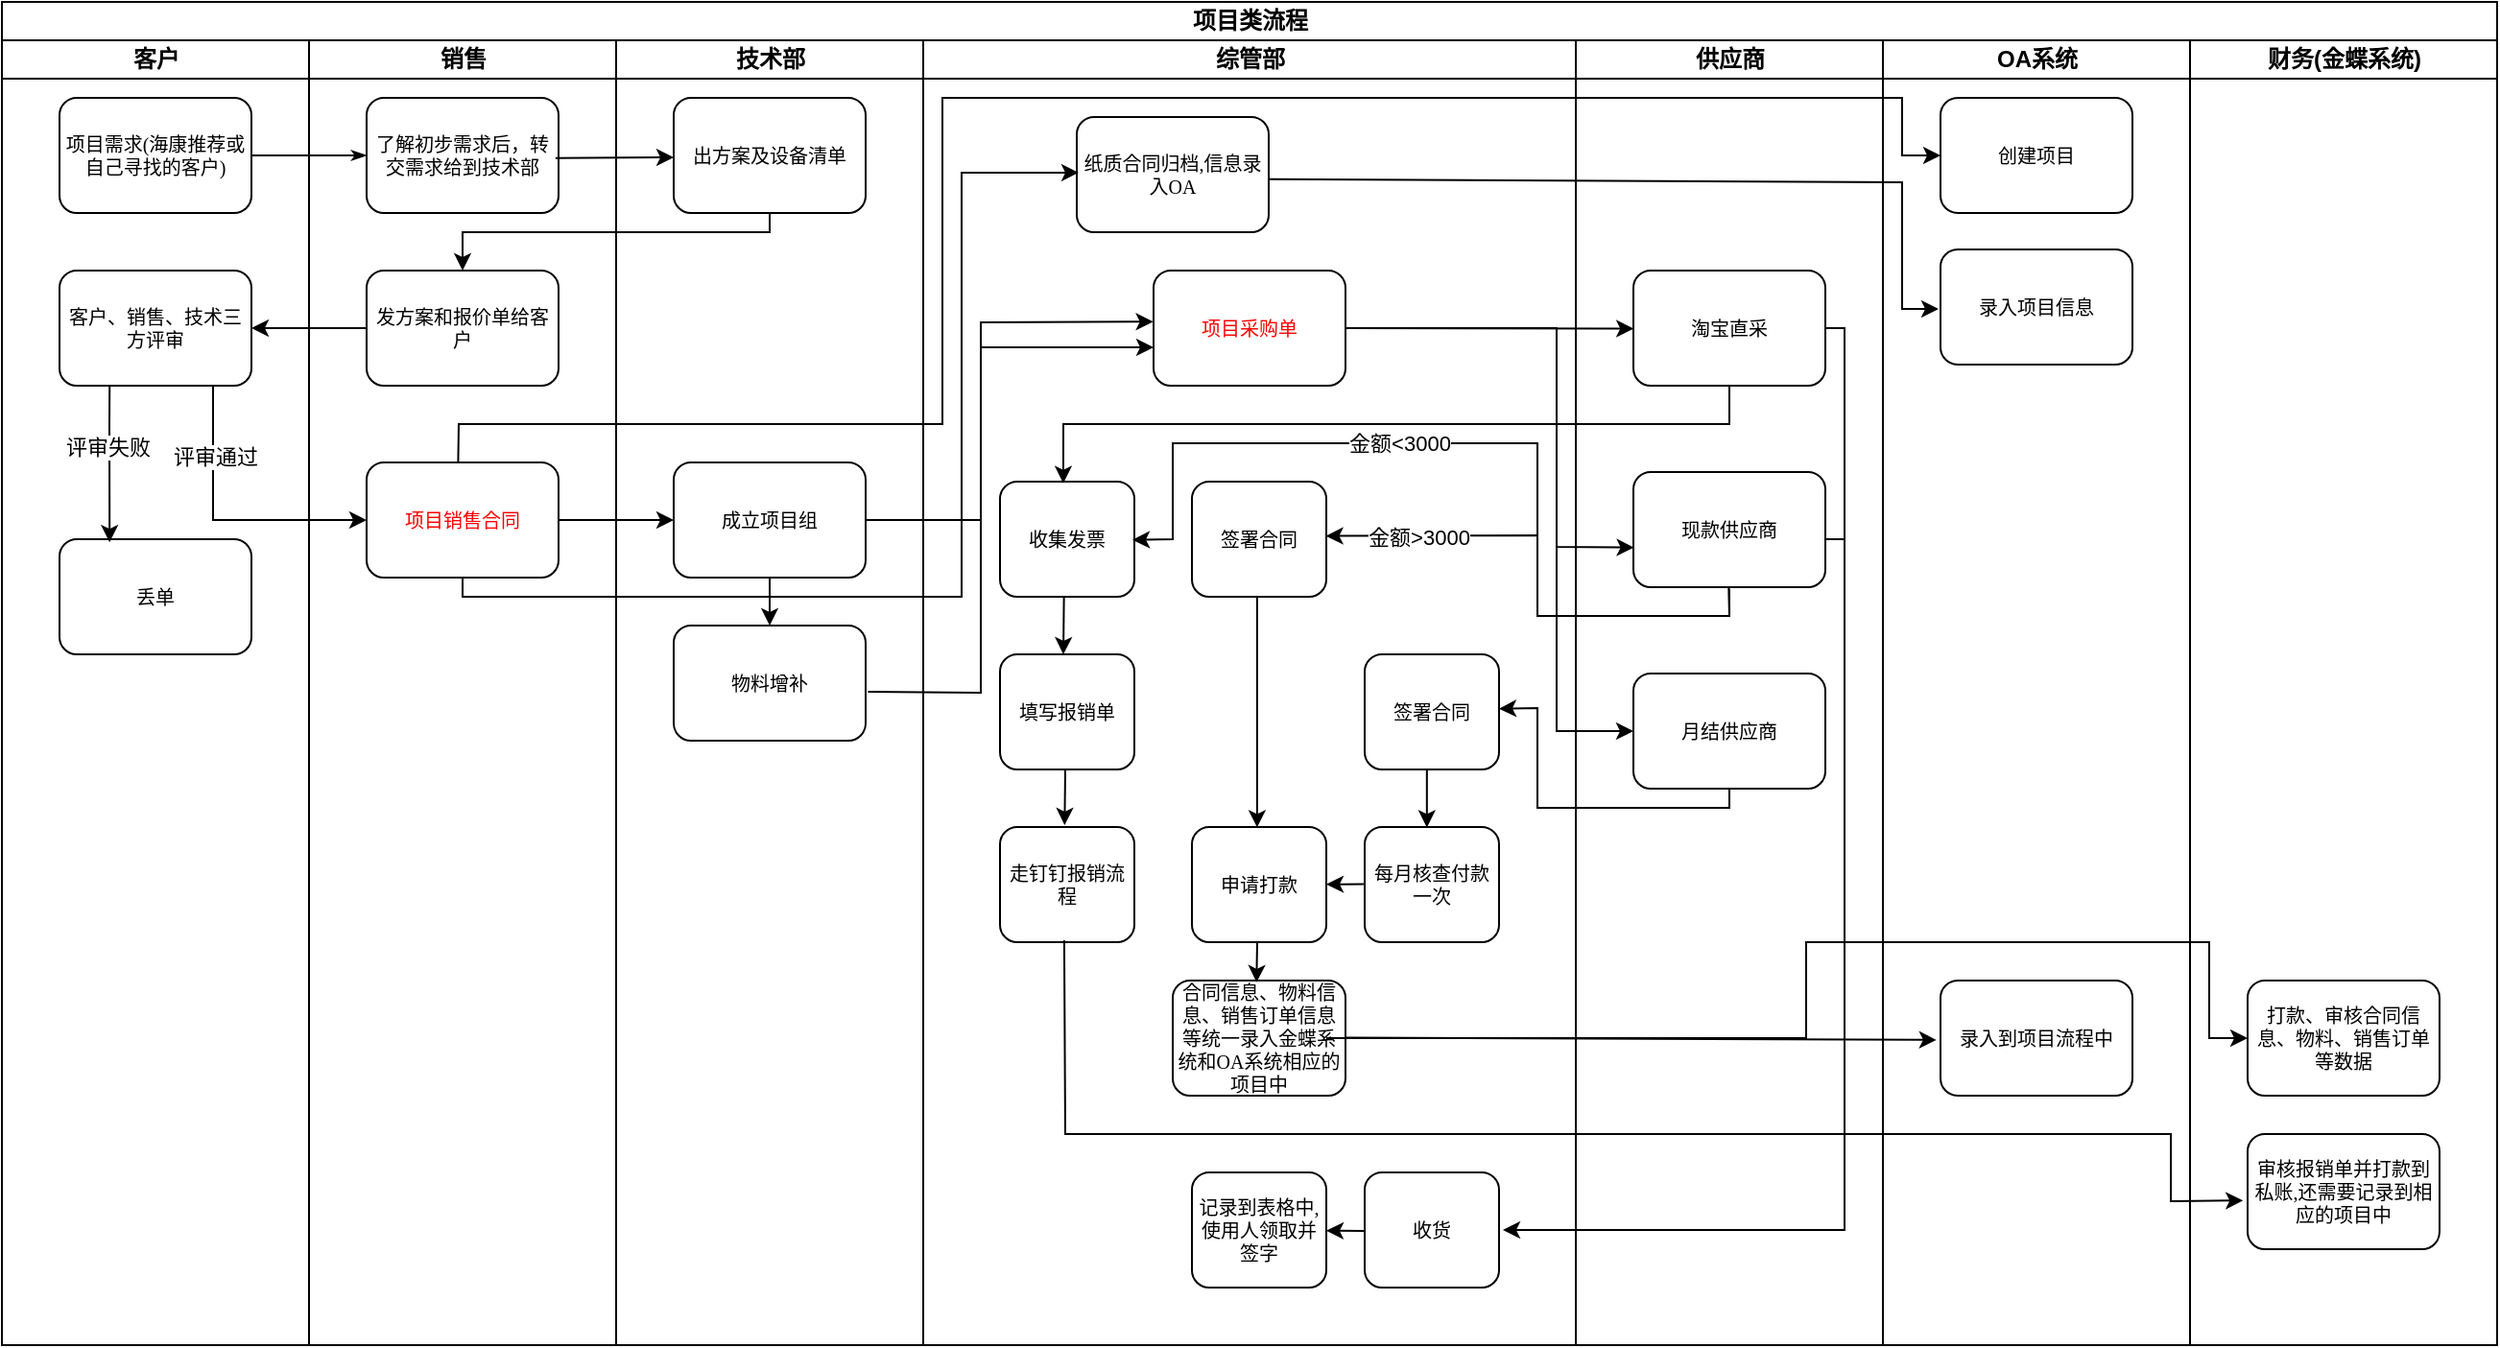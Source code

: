 <mxfile version="24.4.15" type="github">
  <diagram name="第 1 页" id="4Y8WC2sQ6RazD_0krHGV">
    <mxGraphModel dx="-1431" dy="541" grid="1" gridSize="10" guides="1" tooltips="1" connect="1" arrows="1" fold="1" page="1" pageScale="1" pageWidth="827" pageHeight="1169" math="0" shadow="0">
      <root>
        <mxCell id="0" />
        <mxCell id="1" parent="0" />
        <mxCell id="kQYI67vCcpKh5l2N6lij-1" value="&lt;font style=&quot;font-size: 12px;&quot;&gt;项目类流程&lt;/font&gt;" style="swimlane;html=1;childLayout=stackLayout;startSize=20;rounded=0;shadow=0;labelBackgroundColor=none;strokeWidth=1;fontFamily=Verdana;fontSize=8;align=center;" vertex="1" parent="1">
          <mxGeometry x="2720" y="40" width="1300" height="700" as="geometry" />
        </mxCell>
        <mxCell id="kQYI67vCcpKh5l2N6lij-2" value="客户" style="swimlane;html=1;startSize=20;" vertex="1" parent="kQYI67vCcpKh5l2N6lij-1">
          <mxGeometry y="20" width="160" height="680" as="geometry" />
        </mxCell>
        <mxCell id="kQYI67vCcpKh5l2N6lij-3" value="&lt;font style=&quot;font-size: 10px;&quot;&gt;项目需求(海康推荐或自己寻找的客户)&lt;/font&gt;" style="rounded=1;whiteSpace=wrap;html=1;shadow=0;labelBackgroundColor=none;strokeWidth=1;fontFamily=Verdana;fontSize=8;align=center;" vertex="1" parent="kQYI67vCcpKh5l2N6lij-2">
          <mxGeometry x="30" y="30" width="100" height="60" as="geometry" />
        </mxCell>
        <mxCell id="kQYI67vCcpKh5l2N6lij-4" value="&lt;font style=&quot;font-size: 10px;&quot;&gt;客户、销售、技术三方评审&lt;/font&gt;" style="rounded=1;whiteSpace=wrap;html=1;shadow=0;labelBackgroundColor=none;strokeWidth=1;fontFamily=Verdana;fontSize=8;align=center;" vertex="1" parent="kQYI67vCcpKh5l2N6lij-2">
          <mxGeometry x="30" y="120" width="100" height="60" as="geometry" />
        </mxCell>
        <mxCell id="kQYI67vCcpKh5l2N6lij-5" value="&lt;span style=&quot;font-size: 10px;&quot;&gt;丢单&lt;/span&gt;" style="rounded=1;whiteSpace=wrap;html=1;shadow=0;labelBackgroundColor=none;strokeWidth=1;fontFamily=Verdana;fontSize=8;align=center;" vertex="1" parent="kQYI67vCcpKh5l2N6lij-2">
          <mxGeometry x="30" y="260" width="100" height="60" as="geometry" />
        </mxCell>
        <mxCell id="kQYI67vCcpKh5l2N6lij-6" value="" style="endArrow=classic;html=1;rounded=0;exitX=0.261;exitY=1.009;exitDx=0;exitDy=0;exitPerimeter=0;entryX=0.261;entryY=0.027;entryDx=0;entryDy=0;entryPerimeter=0;" edge="1" parent="kQYI67vCcpKh5l2N6lij-2" source="kQYI67vCcpKh5l2N6lij-4" target="kQYI67vCcpKh5l2N6lij-5">
          <mxGeometry width="50" height="50" relative="1" as="geometry">
            <mxPoint x="-40" y="230" as="sourcePoint" />
            <mxPoint x="10" y="180" as="targetPoint" />
            <Array as="points">
              <mxPoint x="56" y="200" />
            </Array>
          </mxGeometry>
        </mxCell>
        <mxCell id="kQYI67vCcpKh5l2N6lij-7" value="评审失败" style="edgeLabel;html=1;align=center;verticalAlign=middle;resizable=0;points=[];" vertex="1" connectable="0" parent="kQYI67vCcpKh5l2N6lij-6">
          <mxGeometry x="-0.238" y="-1" relative="1" as="geometry">
            <mxPoint as="offset" />
          </mxGeometry>
        </mxCell>
        <mxCell id="kQYI67vCcpKh5l2N6lij-8" style="edgeStyle=orthogonalEdgeStyle;rounded=1;html=1;labelBackgroundColor=none;startArrow=none;startFill=0;startSize=5;endArrow=classicThin;endFill=1;endSize=5;jettySize=auto;orthogonalLoop=1;strokeWidth=1;fontFamily=Verdana;fontSize=8" edge="1" parent="kQYI67vCcpKh5l2N6lij-1" source="kQYI67vCcpKh5l2N6lij-3" target="kQYI67vCcpKh5l2N6lij-19">
          <mxGeometry relative="1" as="geometry" />
        </mxCell>
        <mxCell id="kQYI67vCcpKh5l2N6lij-9" style="edgeStyle=orthogonalEdgeStyle;rounded=1;html=1;labelBackgroundColor=none;startArrow=none;startFill=0;startSize=5;endArrow=classicThin;endFill=1;endSize=5;jettySize=auto;orthogonalLoop=1;strokeWidth=1;fontFamily=Verdana;fontSize=8" edge="1" parent="kQYI67vCcpKh5l2N6lij-1">
          <mxGeometry relative="1" as="geometry">
            <mxPoint x="510" y="290" as="targetPoint" />
          </mxGeometry>
        </mxCell>
        <mxCell id="kQYI67vCcpKh5l2N6lij-10" style="edgeStyle=orthogonalEdgeStyle;rounded=1;html=1;labelBackgroundColor=none;startArrow=none;startFill=0;startSize=5;endArrow=classicThin;endFill=1;endSize=5;jettySize=auto;orthogonalLoop=1;strokeWidth=1;fontFamily=Verdana;fontSize=8" edge="1" parent="kQYI67vCcpKh5l2N6lij-1">
          <mxGeometry relative="1" as="geometry">
            <mxPoint x="600" y="690" as="sourcePoint" />
          </mxGeometry>
        </mxCell>
        <mxCell id="kQYI67vCcpKh5l2N6lij-11" style="edgeStyle=orthogonalEdgeStyle;rounded=1;html=1;labelBackgroundColor=none;startArrow=none;startFill=0;startSize=5;endArrow=classicThin;endFill=1;endSize=5;jettySize=auto;orthogonalLoop=1;strokeWidth=1;fontFamily=Verdana;fontSize=8" edge="1" parent="kQYI67vCcpKh5l2N6lij-1">
          <mxGeometry relative="1" as="geometry">
            <mxPoint x="770" y="690" as="sourcePoint" />
          </mxGeometry>
        </mxCell>
        <mxCell id="kQYI67vCcpKh5l2N6lij-12" style="edgeStyle=orthogonalEdgeStyle;rounded=1;html=1;labelBackgroundColor=none;startArrow=none;startFill=0;startSize=5;endArrow=classicThin;endFill=1;endSize=5;jettySize=auto;orthogonalLoop=1;strokeWidth=1;fontFamily=Verdana;fontSize=8" edge="1" parent="kQYI67vCcpKh5l2N6lij-1">
          <mxGeometry relative="1" as="geometry">
            <mxPoint x="610" y="450.0" as="sourcePoint" />
          </mxGeometry>
        </mxCell>
        <mxCell id="kQYI67vCcpKh5l2N6lij-13" style="edgeStyle=orthogonalEdgeStyle;rounded=1;html=1;labelBackgroundColor=none;startArrow=none;startFill=0;startSize=5;endArrow=classicThin;endFill=1;endSize=5;jettySize=auto;orthogonalLoop=1;strokeWidth=1;fontFamily=Verdana;fontSize=8" edge="1" parent="kQYI67vCcpKh5l2N6lij-1">
          <mxGeometry relative="1" as="geometry">
            <Array as="points">
              <mxPoint x="660" y="610" />
              <mxPoint x="660" y="550" />
              <mxPoint x="400" y="550" />
            </Array>
            <mxPoint x="670" y="610" as="sourcePoint" />
          </mxGeometry>
        </mxCell>
        <mxCell id="kQYI67vCcpKh5l2N6lij-14" style="edgeStyle=orthogonalEdgeStyle;rounded=1;html=1;labelBackgroundColor=none;startArrow=none;startFill=0;startSize=5;endArrow=classicThin;endFill=1;endSize=5;jettySize=auto;orthogonalLoop=1;strokeColor=#000000;strokeWidth=1;fontFamily=Verdana;fontSize=8;fontColor=#000000;" edge="1" parent="kQYI67vCcpKh5l2N6lij-1">
          <mxGeometry relative="1" as="geometry">
            <mxPoint x="670" y="610" as="sourcePoint" />
          </mxGeometry>
        </mxCell>
        <mxCell id="kQYI67vCcpKh5l2N6lij-15" style="edgeStyle=orthogonalEdgeStyle;rounded=1;html=1;labelBackgroundColor=none;startArrow=none;startFill=0;startSize=5;endArrow=classicThin;endFill=1;endSize=5;jettySize=auto;orthogonalLoop=1;strokeWidth=1;fontFamily=Verdana;fontSize=8" edge="1" parent="kQYI67vCcpKh5l2N6lij-1">
          <mxGeometry relative="1" as="geometry">
            <Array as="points">
              <mxPoint x="660" y="610" />
              <mxPoint x="660" y="550" />
              <mxPoint x="80" y="550" />
            </Array>
            <mxPoint x="670" y="610" as="sourcePoint" />
          </mxGeometry>
        </mxCell>
        <mxCell id="kQYI67vCcpKh5l2N6lij-16" style="edgeStyle=orthogonalEdgeStyle;rounded=1;html=1;labelBackgroundColor=none;startArrow=none;startFill=0;startSize=5;endArrow=classicThin;endFill=1;endSize=5;jettySize=auto;orthogonalLoop=1;strokeWidth=1;fontFamily=Verdana;fontSize=8" edge="1" parent="kQYI67vCcpKh5l2N6lij-1">
          <mxGeometry relative="1" as="geometry">
            <Array as="points">
              <mxPoint x="80" y="650" />
              <mxPoint x="490" y="650" />
              <mxPoint x="490" y="610" />
            </Array>
            <mxPoint x="510" y="610" as="targetPoint" />
          </mxGeometry>
        </mxCell>
        <mxCell id="kQYI67vCcpKh5l2N6lij-17" style="edgeStyle=orthogonalEdgeStyle;rounded=1;html=1;labelBackgroundColor=none;startArrow=none;startFill=0;startSize=5;endArrow=classicThin;endFill=1;endSize=5;jettySize=auto;orthogonalLoop=1;strokeWidth=1;fontFamily=Verdana;fontSize=8" edge="1" parent="kQYI67vCcpKh5l2N6lij-1">
          <mxGeometry relative="1" as="geometry">
            <mxPoint x="510" y="610" as="targetPoint" />
          </mxGeometry>
        </mxCell>
        <mxCell id="kQYI67vCcpKh5l2N6lij-18" value="销售" style="swimlane;html=1;startSize=20;" vertex="1" parent="kQYI67vCcpKh5l2N6lij-1">
          <mxGeometry x="160" y="20" width="160" height="680" as="geometry" />
        </mxCell>
        <mxCell id="kQYI67vCcpKh5l2N6lij-19" value="&lt;font style=&quot;font-size: 10px;&quot;&gt;了解初步需求后，转交需求给到技术部&lt;/font&gt;" style="rounded=1;whiteSpace=wrap;html=1;shadow=0;labelBackgroundColor=none;strokeWidth=1;fontFamily=Verdana;fontSize=8;align=center;" vertex="1" parent="kQYI67vCcpKh5l2N6lij-18">
          <mxGeometry x="30" y="30" width="100" height="60" as="geometry" />
        </mxCell>
        <mxCell id="kQYI67vCcpKh5l2N6lij-20" value="&lt;font style=&quot;font-size: 10px;&quot;&gt;发方案和报价单给客户&lt;/font&gt;" style="rounded=1;whiteSpace=wrap;html=1;shadow=0;labelBackgroundColor=none;strokeWidth=1;fontFamily=Verdana;fontSize=8;align=center;" vertex="1" parent="kQYI67vCcpKh5l2N6lij-18">
          <mxGeometry x="30" y="120" width="100" height="60" as="geometry" />
        </mxCell>
        <mxCell id="kQYI67vCcpKh5l2N6lij-21" value="&lt;span style=&quot;font-size: 10px;&quot;&gt;&lt;font color=&quot;#ff0000&quot;&gt;项目销售合同&lt;/font&gt;&lt;/span&gt;" style="rounded=1;whiteSpace=wrap;html=1;shadow=0;labelBackgroundColor=none;strokeWidth=1;fontFamily=Verdana;fontSize=8;align=center;" vertex="1" parent="kQYI67vCcpKh5l2N6lij-18">
          <mxGeometry x="30" y="220" width="100" height="60" as="geometry" />
        </mxCell>
        <mxCell id="kQYI67vCcpKh5l2N6lij-22" value="技术部" style="swimlane;html=1;startSize=20;" vertex="1" parent="kQYI67vCcpKh5l2N6lij-1">
          <mxGeometry x="320" y="20" width="160" height="680" as="geometry" />
        </mxCell>
        <mxCell id="kQYI67vCcpKh5l2N6lij-23" style="edgeStyle=orthogonalEdgeStyle;rounded=1;html=1;labelBackgroundColor=none;startArrow=none;startFill=0;startSize=5;endArrow=classicThin;endFill=1;endSize=5;jettySize=auto;orthogonalLoop=1;strokeWidth=1;fontFamily=Verdana;fontSize=8" edge="1" parent="kQYI67vCcpKh5l2N6lij-22">
          <mxGeometry relative="1" as="geometry">
            <mxPoint x="80" y="400.0" as="targetPoint" />
          </mxGeometry>
        </mxCell>
        <mxCell id="kQYI67vCcpKh5l2N6lij-24" value="&lt;font style=&quot;font-size: 10px;&quot;&gt;出方案及设备清单&lt;/font&gt;" style="rounded=1;whiteSpace=wrap;html=1;shadow=0;labelBackgroundColor=none;strokeWidth=1;fontFamily=Verdana;fontSize=8;align=center;" vertex="1" parent="kQYI67vCcpKh5l2N6lij-22">
          <mxGeometry x="30" y="30" width="100" height="60" as="geometry" />
        </mxCell>
        <mxCell id="kQYI67vCcpKh5l2N6lij-25" value="&lt;font style=&quot;font-size: 10px;&quot;&gt;成立项目组&lt;/font&gt;" style="rounded=1;whiteSpace=wrap;html=1;shadow=0;labelBackgroundColor=none;strokeWidth=1;fontFamily=Verdana;fontSize=8;align=center;" vertex="1" parent="kQYI67vCcpKh5l2N6lij-22">
          <mxGeometry x="30" y="220" width="100" height="60" as="geometry" />
        </mxCell>
        <mxCell id="kQYI67vCcpKh5l2N6lij-26" value="&lt;font style=&quot;font-size: 10px;&quot;&gt;物料增补&lt;/font&gt;" style="rounded=1;whiteSpace=wrap;html=1;shadow=0;labelBackgroundColor=none;strokeWidth=1;fontFamily=Verdana;fontSize=8;align=center;" vertex="1" parent="kQYI67vCcpKh5l2N6lij-22">
          <mxGeometry x="30" y="305" width="100" height="60" as="geometry" />
        </mxCell>
        <mxCell id="kQYI67vCcpKh5l2N6lij-27" value="" style="endArrow=classic;html=1;rounded=0;exitX=0.5;exitY=1;exitDx=0;exitDy=0;" edge="1" parent="kQYI67vCcpKh5l2N6lij-22" source="kQYI67vCcpKh5l2N6lij-25" target="kQYI67vCcpKh5l2N6lij-26">
          <mxGeometry width="50" height="50" relative="1" as="geometry">
            <mxPoint x="100" y="330" as="sourcePoint" />
            <mxPoint x="150" y="280" as="targetPoint" />
          </mxGeometry>
        </mxCell>
        <mxCell id="kQYI67vCcpKh5l2N6lij-28" value="" style="endArrow=classic;html=1;rounded=0;exitX=0.5;exitY=1;exitDx=0;exitDy=0;entryX=0.5;entryY=0;entryDx=0;entryDy=0;" edge="1" parent="kQYI67vCcpKh5l2N6lij-1" source="kQYI67vCcpKh5l2N6lij-24" target="kQYI67vCcpKh5l2N6lij-20">
          <mxGeometry width="50" height="50" relative="1" as="geometry">
            <mxPoint x="410" y="190" as="sourcePoint" />
            <mxPoint x="460" y="140" as="targetPoint" />
            <Array as="points">
              <mxPoint x="400" y="120" />
              <mxPoint x="240" y="120" />
            </Array>
          </mxGeometry>
        </mxCell>
        <mxCell id="kQYI67vCcpKh5l2N6lij-29" value="" style="endArrow=classic;html=1;rounded=0;exitX=0;exitY=0.5;exitDx=0;exitDy=0;entryX=1;entryY=0.5;entryDx=0;entryDy=0;" edge="1" parent="kQYI67vCcpKh5l2N6lij-1" source="kQYI67vCcpKh5l2N6lij-20" target="kQYI67vCcpKh5l2N6lij-4">
          <mxGeometry width="50" height="50" relative="1" as="geometry">
            <mxPoint x="210" y="260" as="sourcePoint" />
            <mxPoint x="260" y="210" as="targetPoint" />
          </mxGeometry>
        </mxCell>
        <mxCell id="kQYI67vCcpKh5l2N6lij-30" value="" style="endArrow=classic;html=1;rounded=0;entryX=0;entryY=0.5;entryDx=0;entryDy=0;" edge="1" parent="kQYI67vCcpKh5l2N6lij-1" target="kQYI67vCcpKh5l2N6lij-21">
          <mxGeometry width="50" height="50" relative="1" as="geometry">
            <mxPoint x="110" y="200" as="sourcePoint" />
            <mxPoint x="180" y="230" as="targetPoint" />
            <Array as="points">
              <mxPoint x="110" y="270" />
            </Array>
          </mxGeometry>
        </mxCell>
        <mxCell id="kQYI67vCcpKh5l2N6lij-31" value="评审通过" style="edgeLabel;html=1;align=center;verticalAlign=middle;resizable=0;points=[];" vertex="1" connectable="0" parent="kQYI67vCcpKh5l2N6lij-30">
          <mxGeometry x="-0.507" y="1" relative="1" as="geometry">
            <mxPoint as="offset" />
          </mxGeometry>
        </mxCell>
        <mxCell id="kQYI67vCcpKh5l2N6lij-32" value="" style="endArrow=classic;html=1;rounded=0;exitX=1;exitY=0.5;exitDx=0;exitDy=0;entryX=0;entryY=0.5;entryDx=0;entryDy=0;" edge="1" parent="kQYI67vCcpKh5l2N6lij-1" source="kQYI67vCcpKh5l2N6lij-21" target="kQYI67vCcpKh5l2N6lij-25">
          <mxGeometry width="50" height="50" relative="1" as="geometry">
            <mxPoint x="370" y="280" as="sourcePoint" />
            <mxPoint x="420" y="230" as="targetPoint" />
          </mxGeometry>
        </mxCell>
        <mxCell id="kQYI67vCcpKh5l2N6lij-33" value="综管部" style="swimlane;html=1;startSize=20;" vertex="1" parent="kQYI67vCcpKh5l2N6lij-1">
          <mxGeometry x="480" y="20" width="340" height="680" as="geometry" />
        </mxCell>
        <mxCell id="kQYI67vCcpKh5l2N6lij-34" style="edgeStyle=orthogonalEdgeStyle;rounded=1;html=1;labelBackgroundColor=none;startArrow=none;startFill=0;startSize=5;endArrow=classicThin;endFill=1;endSize=5;jettySize=auto;orthogonalLoop=1;strokeWidth=1;fontFamily=Verdana;fontSize=8" edge="1" parent="kQYI67vCcpKh5l2N6lij-33">
          <mxGeometry relative="1" as="geometry">
            <mxPoint x="80" y="460.0" as="sourcePoint" />
          </mxGeometry>
        </mxCell>
        <mxCell id="kQYI67vCcpKh5l2N6lij-35" style="edgeStyle=orthogonalEdgeStyle;rounded=1;html=1;labelBackgroundColor=none;startArrow=none;startFill=0;startSize=5;endArrow=classicThin;endFill=1;endSize=5;jettySize=auto;orthogonalLoop=1;strokeWidth=1;fontFamily=Verdana;fontSize=8" edge="1" parent="kQYI67vCcpKh5l2N6lij-33">
          <mxGeometry relative="1" as="geometry">
            <mxPoint x="80" y="540" as="sourcePoint" />
          </mxGeometry>
        </mxCell>
        <mxCell id="kQYI67vCcpKh5l2N6lij-36" value="&lt;span style=&quot;font-size: 10px;&quot;&gt;纸质合同归档,信息录入OA&lt;/span&gt;" style="rounded=1;whiteSpace=wrap;html=1;shadow=0;labelBackgroundColor=none;strokeWidth=1;fontFamily=Verdana;fontSize=8;align=center;" vertex="1" parent="kQYI67vCcpKh5l2N6lij-33">
          <mxGeometry x="80" y="40" width="100" height="60" as="geometry" />
        </mxCell>
        <mxCell id="kQYI67vCcpKh5l2N6lij-37" value="&lt;span style=&quot;font-size: 10px;&quot;&gt;&lt;font color=&quot;#ff0000&quot;&gt;项目采购单&lt;/font&gt;&lt;/span&gt;" style="rounded=1;whiteSpace=wrap;html=1;shadow=0;labelBackgroundColor=none;strokeWidth=1;fontFamily=Verdana;fontSize=8;align=center;" vertex="1" parent="kQYI67vCcpKh5l2N6lij-33">
          <mxGeometry x="120" y="120" width="100" height="60" as="geometry" />
        </mxCell>
        <mxCell id="kQYI67vCcpKh5l2N6lij-38" value="&lt;font style=&quot;font-size: 10px;&quot;&gt;收集发票&lt;/font&gt;" style="rounded=1;whiteSpace=wrap;html=1;shadow=0;labelBackgroundColor=none;strokeWidth=1;fontFamily=Verdana;fontSize=8;align=center;" vertex="1" parent="kQYI67vCcpKh5l2N6lij-33">
          <mxGeometry x="40" y="230" width="70" height="60" as="geometry" />
        </mxCell>
        <mxCell id="kQYI67vCcpKh5l2N6lij-39" value="&lt;font style=&quot;font-size: 10px;&quot;&gt;填写报销单&lt;/font&gt;" style="rounded=1;whiteSpace=wrap;html=1;shadow=0;labelBackgroundColor=none;strokeWidth=1;fontFamily=Verdana;fontSize=8;align=center;" vertex="1" parent="kQYI67vCcpKh5l2N6lij-33">
          <mxGeometry x="40" y="320" width="70" height="60" as="geometry" />
        </mxCell>
        <mxCell id="kQYI67vCcpKh5l2N6lij-40" value="" style="endArrow=classic;html=1;rounded=0;exitX=0.476;exitY=1;exitDx=0;exitDy=0;exitPerimeter=0;" edge="1" parent="kQYI67vCcpKh5l2N6lij-33" source="kQYI67vCcpKh5l2N6lij-38">
          <mxGeometry width="50" height="50" relative="1" as="geometry">
            <mxPoint x="180" y="300" as="sourcePoint" />
            <mxPoint x="73" y="320" as="targetPoint" />
          </mxGeometry>
        </mxCell>
        <mxCell id="kQYI67vCcpKh5l2N6lij-41" value="&lt;font style=&quot;font-size: 10px;&quot;&gt;走钉钉报销流程&lt;/font&gt;" style="rounded=1;whiteSpace=wrap;html=1;shadow=0;labelBackgroundColor=none;strokeWidth=1;fontFamily=Verdana;fontSize=8;align=center;" vertex="1" parent="kQYI67vCcpKh5l2N6lij-33">
          <mxGeometry x="40" y="410" width="70" height="60" as="geometry" />
        </mxCell>
        <mxCell id="kQYI67vCcpKh5l2N6lij-42" value="" style="endArrow=classic;html=1;rounded=0;entryX=0.481;entryY=-0.017;entryDx=0;entryDy=0;entryPerimeter=0;" edge="1" parent="kQYI67vCcpKh5l2N6lij-33" target="kQYI67vCcpKh5l2N6lij-41">
          <mxGeometry width="50" height="50" relative="1" as="geometry">
            <mxPoint x="74" y="380" as="sourcePoint" />
            <mxPoint x="210" y="330" as="targetPoint" />
          </mxGeometry>
        </mxCell>
        <mxCell id="kQYI67vCcpKh5l2N6lij-43" value="&lt;font style=&quot;font-size: 10px;&quot;&gt;签署合同&lt;/font&gt;" style="rounded=1;whiteSpace=wrap;html=1;shadow=0;labelBackgroundColor=none;strokeWidth=1;fontFamily=Verdana;fontSize=8;align=center;" vertex="1" parent="kQYI67vCcpKh5l2N6lij-33">
          <mxGeometry x="140" y="230" width="70" height="60" as="geometry" />
        </mxCell>
        <mxCell id="kQYI67vCcpKh5l2N6lij-44" value="&lt;font style=&quot;font-size: 10px;&quot;&gt;申请打款&lt;/font&gt;" style="rounded=1;whiteSpace=wrap;html=1;shadow=0;labelBackgroundColor=none;strokeWidth=1;fontFamily=Verdana;fontSize=8;align=center;" vertex="1" parent="kQYI67vCcpKh5l2N6lij-33">
          <mxGeometry x="140" y="410" width="70" height="60" as="geometry" />
        </mxCell>
        <mxCell id="kQYI67vCcpKh5l2N6lij-45" value="" style="endArrow=classic;html=1;rounded=0;entryX=0.485;entryY=0.003;entryDx=0;entryDy=0;entryPerimeter=0;exitX=0.485;exitY=1.007;exitDx=0;exitDy=0;exitPerimeter=0;" edge="1" parent="kQYI67vCcpKh5l2N6lij-33" source="kQYI67vCcpKh5l2N6lij-43" target="kQYI67vCcpKh5l2N6lij-44">
          <mxGeometry width="50" height="50" relative="1" as="geometry">
            <mxPoint x="215" y="290" as="sourcePoint" />
            <mxPoint x="320" y="270" as="targetPoint" />
          </mxGeometry>
        </mxCell>
        <mxCell id="kQYI67vCcpKh5l2N6lij-46" value="&lt;font style=&quot;font-size: 10px;&quot;&gt;签署合同&lt;/font&gt;" style="rounded=1;whiteSpace=wrap;html=1;shadow=0;labelBackgroundColor=none;strokeWidth=1;fontFamily=Verdana;fontSize=8;align=center;" vertex="1" parent="kQYI67vCcpKh5l2N6lij-33">
          <mxGeometry x="230" y="320" width="70" height="60" as="geometry" />
        </mxCell>
        <mxCell id="kQYI67vCcpKh5l2N6lij-47" value="&lt;font style=&quot;font-size: 10px;&quot;&gt;每月核查付款一次&lt;/font&gt;" style="rounded=1;whiteSpace=wrap;html=1;shadow=0;labelBackgroundColor=none;strokeWidth=1;fontFamily=Verdana;fontSize=8;align=center;" vertex="1" parent="kQYI67vCcpKh5l2N6lij-33">
          <mxGeometry x="230" y="410" width="70" height="60" as="geometry" />
        </mxCell>
        <mxCell id="kQYI67vCcpKh5l2N6lij-48" value="" style="endArrow=classic;html=1;rounded=0;exitX=0.463;exitY=1.007;exitDx=0;exitDy=0;exitPerimeter=0;entryX=0.463;entryY=0.004;entryDx=0;entryDy=0;entryPerimeter=0;" edge="1" parent="kQYI67vCcpKh5l2N6lij-33" source="kQYI67vCcpKh5l2N6lij-46" target="kQYI67vCcpKh5l2N6lij-47">
          <mxGeometry width="50" height="50" relative="1" as="geometry">
            <mxPoint x="300" y="410" as="sourcePoint" />
            <mxPoint x="350" y="360" as="targetPoint" />
          </mxGeometry>
        </mxCell>
        <mxCell id="kQYI67vCcpKh5l2N6lij-49" value="" style="endArrow=classic;html=1;rounded=0;exitX=-0.008;exitY=0.496;exitDx=0;exitDy=0;exitPerimeter=0;" edge="1" parent="kQYI67vCcpKh5l2N6lij-33" source="kQYI67vCcpKh5l2N6lij-47" target="kQYI67vCcpKh5l2N6lij-44">
          <mxGeometry width="50" height="50" relative="1" as="geometry">
            <mxPoint x="250" y="520" as="sourcePoint" />
            <mxPoint x="300" y="470" as="targetPoint" />
          </mxGeometry>
        </mxCell>
        <mxCell id="kQYI67vCcpKh5l2N6lij-50" value="&lt;font style=&quot;font-size: 10px;&quot;&gt;合同信息、物料信息、销售订单信息等统一录入金蝶系统和OA系统相应的项目中&lt;/font&gt;" style="rounded=1;whiteSpace=wrap;html=1;shadow=0;labelBackgroundColor=none;strokeWidth=1;fontFamily=Verdana;fontSize=8;align=center;" vertex="1" parent="kQYI67vCcpKh5l2N6lij-33">
          <mxGeometry x="130" y="490" width="90" height="60" as="geometry" />
        </mxCell>
        <mxCell id="kQYI67vCcpKh5l2N6lij-51" value="" style="endArrow=classic;html=1;rounded=0;entryX=0.485;entryY=0.015;entryDx=0;entryDy=0;entryPerimeter=0;" edge="1" parent="kQYI67vCcpKh5l2N6lij-33" target="kQYI67vCcpKh5l2N6lij-50">
          <mxGeometry width="50" height="50" relative="1" as="geometry">
            <mxPoint x="174" y="470" as="sourcePoint" />
            <mxPoint x="300" y="470" as="targetPoint" />
          </mxGeometry>
        </mxCell>
        <mxCell id="kQYI67vCcpKh5l2N6lij-52" value="" style="endArrow=classic;html=1;rounded=0;" edge="1" parent="kQYI67vCcpKh5l2N6lij-33" target="kQYI67vCcpKh5l2N6lij-68">
          <mxGeometry width="50" height="50" relative="1" as="geometry">
            <mxPoint x="210" y="520" as="sourcePoint" />
            <mxPoint x="310" y="460" as="targetPoint" />
            <Array as="points">
              <mxPoint x="460" y="520" />
              <mxPoint x="460" y="470" />
              <mxPoint x="670" y="470" />
              <mxPoint x="670" y="520" />
            </Array>
          </mxGeometry>
        </mxCell>
        <mxCell id="kQYI67vCcpKh5l2N6lij-53" value="&lt;font style=&quot;font-size: 10px;&quot;&gt;收货&lt;/font&gt;" style="rounded=1;whiteSpace=wrap;html=1;shadow=0;labelBackgroundColor=none;strokeWidth=1;fontFamily=Verdana;fontSize=8;align=center;" vertex="1" parent="kQYI67vCcpKh5l2N6lij-33">
          <mxGeometry x="230" y="590" width="70" height="60" as="geometry" />
        </mxCell>
        <mxCell id="kQYI67vCcpKh5l2N6lij-54" value="&lt;font style=&quot;font-size: 10px;&quot;&gt;记录到表格中,使用人领取并签字&lt;/font&gt;" style="rounded=1;whiteSpace=wrap;html=1;shadow=0;labelBackgroundColor=none;strokeWidth=1;fontFamily=Verdana;fontSize=8;align=center;" vertex="1" parent="kQYI67vCcpKh5l2N6lij-33">
          <mxGeometry x="140" y="590" width="70" height="60" as="geometry" />
        </mxCell>
        <mxCell id="kQYI67vCcpKh5l2N6lij-55" value="" style="endArrow=classic;html=1;rounded=0;exitX=-0.005;exitY=0.509;exitDx=0;exitDy=0;exitPerimeter=0;" edge="1" parent="kQYI67vCcpKh5l2N6lij-33" source="kQYI67vCcpKh5l2N6lij-53" target="kQYI67vCcpKh5l2N6lij-54">
          <mxGeometry width="50" height="50" relative="1" as="geometry">
            <mxPoint x="280" y="570" as="sourcePoint" />
            <mxPoint x="330" y="520" as="targetPoint" />
          </mxGeometry>
        </mxCell>
        <mxCell id="kQYI67vCcpKh5l2N6lij-56" value="供应商" style="swimlane;html=1;startSize=20;" vertex="1" parent="kQYI67vCcpKh5l2N6lij-1">
          <mxGeometry x="820" y="20" width="160" height="680" as="geometry" />
        </mxCell>
        <mxCell id="kQYI67vCcpKh5l2N6lij-57" value="&lt;span style=&quot;font-size: 10px;&quot;&gt;淘宝直采&lt;/span&gt;" style="rounded=1;whiteSpace=wrap;html=1;shadow=0;labelBackgroundColor=none;strokeWidth=1;fontFamily=Verdana;fontSize=8;align=center;" vertex="1" parent="kQYI67vCcpKh5l2N6lij-56">
          <mxGeometry x="30" y="120" width="100" height="60" as="geometry" />
        </mxCell>
        <mxCell id="kQYI67vCcpKh5l2N6lij-58" value="&lt;span style=&quot;font-size: 10px;&quot;&gt;现款供应商&lt;/span&gt;" style="rounded=1;whiteSpace=wrap;html=1;shadow=0;labelBackgroundColor=none;strokeWidth=1;fontFamily=Verdana;fontSize=8;align=center;" vertex="1" parent="kQYI67vCcpKh5l2N6lij-56">
          <mxGeometry x="30" y="225" width="100" height="60" as="geometry" />
        </mxCell>
        <mxCell id="kQYI67vCcpKh5l2N6lij-59" value="&lt;span style=&quot;font-size: 10px;&quot;&gt;月结供应商&lt;/span&gt;" style="rounded=1;whiteSpace=wrap;html=1;shadow=0;labelBackgroundColor=none;strokeWidth=1;fontFamily=Verdana;fontSize=8;align=center;" vertex="1" parent="kQYI67vCcpKh5l2N6lij-56">
          <mxGeometry x="30" y="330" width="100" height="60" as="geometry" />
        </mxCell>
        <mxCell id="kQYI67vCcpKh5l2N6lij-60" value="" style="endArrow=classic;html=1;rounded=0;entryX=0;entryY=0.5;entryDx=0;entryDy=0;entryPerimeter=0;" edge="1" parent="kQYI67vCcpKh5l2N6lij-56" target="kQYI67vCcpKh5l2N6lij-59">
          <mxGeometry width="50" height="50" relative="1" as="geometry">
            <mxPoint x="-10" y="260" as="sourcePoint" />
            <mxPoint x="70" y="290" as="targetPoint" />
            <Array as="points">
              <mxPoint x="-10" y="360" />
            </Array>
          </mxGeometry>
        </mxCell>
        <mxCell id="kQYI67vCcpKh5l2N6lij-61" value="" style="endArrow=none;html=1;rounded=0;" edge="1" parent="kQYI67vCcpKh5l2N6lij-56">
          <mxGeometry width="50" height="50" relative="1" as="geometry">
            <mxPoint x="130" y="260" as="sourcePoint" />
            <mxPoint x="140" y="260" as="targetPoint" />
          </mxGeometry>
        </mxCell>
        <mxCell id="kQYI67vCcpKh5l2N6lij-62" value="OA系统" style="swimlane;html=1;startSize=20;" vertex="1" parent="kQYI67vCcpKh5l2N6lij-1">
          <mxGeometry x="980" y="20" width="160" height="680" as="geometry" />
        </mxCell>
        <mxCell id="kQYI67vCcpKh5l2N6lij-63" value="&lt;span style=&quot;font-size: 10px;&quot;&gt;创建项目&lt;/span&gt;" style="rounded=1;whiteSpace=wrap;html=1;shadow=0;labelBackgroundColor=none;strokeWidth=1;fontFamily=Verdana;fontSize=8;align=center;" vertex="1" parent="kQYI67vCcpKh5l2N6lij-62">
          <mxGeometry x="30" y="30" width="100" height="60" as="geometry" />
        </mxCell>
        <mxCell id="kQYI67vCcpKh5l2N6lij-64" value="&lt;span style=&quot;font-size: 10px;&quot;&gt;录入项目信息&lt;/span&gt;" style="rounded=1;whiteSpace=wrap;html=1;shadow=0;labelBackgroundColor=none;strokeWidth=1;fontFamily=Verdana;fontSize=8;align=center;" vertex="1" parent="kQYI67vCcpKh5l2N6lij-62">
          <mxGeometry x="30" y="109" width="100" height="60" as="geometry" />
        </mxCell>
        <mxCell id="kQYI67vCcpKh5l2N6lij-65" value="&lt;span style=&quot;font-size: 10px;&quot;&gt;录入到项目流程中&lt;/span&gt;" style="rounded=1;whiteSpace=wrap;html=1;shadow=0;labelBackgroundColor=none;strokeWidth=1;fontFamily=Verdana;fontSize=8;align=center;" vertex="1" parent="kQYI67vCcpKh5l2N6lij-62">
          <mxGeometry x="30" y="490" width="100" height="60" as="geometry" />
        </mxCell>
        <mxCell id="kQYI67vCcpKh5l2N6lij-66" value="" style="endArrow=classic;html=1;rounded=0;exitX=0.984;exitY=0.522;exitDx=0;exitDy=0;exitPerimeter=0;" edge="1" parent="kQYI67vCcpKh5l2N6lij-1" source="kQYI67vCcpKh5l2N6lij-19">
          <mxGeometry width="50" height="50" relative="1" as="geometry">
            <mxPoint x="410" y="90" as="sourcePoint" />
            <mxPoint x="350" y="81" as="targetPoint" />
          </mxGeometry>
        </mxCell>
        <mxCell id="kQYI67vCcpKh5l2N6lij-67" value="财务(金蝶系统)" style="swimlane;html=1;startSize=20;" vertex="1" parent="kQYI67vCcpKh5l2N6lij-1">
          <mxGeometry x="1140" y="20" width="160" height="680" as="geometry" />
        </mxCell>
        <mxCell id="kQYI67vCcpKh5l2N6lij-68" value="&lt;span style=&quot;font-size: 10px;&quot;&gt;打款、审核合同信息、物料、销售订单等数据&lt;/span&gt;" style="rounded=1;whiteSpace=wrap;html=1;shadow=0;labelBackgroundColor=none;strokeWidth=1;fontFamily=Verdana;fontSize=8;align=center;" vertex="1" parent="kQYI67vCcpKh5l2N6lij-67">
          <mxGeometry x="30" y="490" width="100" height="60" as="geometry" />
        </mxCell>
        <mxCell id="kQYI67vCcpKh5l2N6lij-69" value="&lt;span style=&quot;font-size: 10px;&quot;&gt;审核报销单并打款到私账,还需要记录到相应的项目中&lt;/span&gt;" style="rounded=1;whiteSpace=wrap;html=1;shadow=0;labelBackgroundColor=none;strokeWidth=1;fontFamily=Verdana;fontSize=8;align=center;" vertex="1" parent="kQYI67vCcpKh5l2N6lij-67">
          <mxGeometry x="30" y="570" width="100" height="60" as="geometry" />
        </mxCell>
        <mxCell id="kQYI67vCcpKh5l2N6lij-70" value="" style="endArrow=classic;html=1;rounded=0;exitX=0.477;exitY=0.006;exitDx=0;exitDy=0;exitPerimeter=0;entryX=0;entryY=0.5;entryDx=0;entryDy=0;entryPerimeter=0;" edge="1" parent="kQYI67vCcpKh5l2N6lij-1" source="kQYI67vCcpKh5l2N6lij-21" target="kQYI67vCcpKh5l2N6lij-63">
          <mxGeometry width="50" height="50" relative="1" as="geometry">
            <mxPoint x="530" y="220" as="sourcePoint" />
            <mxPoint x="580" y="170" as="targetPoint" />
            <Array as="points">
              <mxPoint x="238" y="220" />
              <mxPoint x="490" y="220" />
              <mxPoint x="490" y="50" />
              <mxPoint x="990" y="50" />
              <mxPoint x="990" y="80" />
            </Array>
          </mxGeometry>
        </mxCell>
        <mxCell id="kQYI67vCcpKh5l2N6lij-71" value="" style="endArrow=classic;html=1;rounded=0;exitX=0.997;exitY=0.539;exitDx=0;exitDy=0;exitPerimeter=0;entryX=-0.01;entryY=0.517;entryDx=0;entryDy=0;entryPerimeter=0;" edge="1" parent="kQYI67vCcpKh5l2N6lij-1" source="kQYI67vCcpKh5l2N6lij-36" target="kQYI67vCcpKh5l2N6lij-64">
          <mxGeometry width="50" height="50" relative="1" as="geometry">
            <mxPoint x="780" y="160" as="sourcePoint" />
            <mxPoint x="830" y="110" as="targetPoint" />
            <Array as="points">
              <mxPoint x="990" y="94" />
              <mxPoint x="990" y="160" />
            </Array>
          </mxGeometry>
        </mxCell>
        <mxCell id="kQYI67vCcpKh5l2N6lij-72" value="" style="endArrow=classic;html=1;rounded=0;entryX=0.01;entryY=0.483;entryDx=0;entryDy=0;entryPerimeter=0;" edge="1" parent="kQYI67vCcpKh5l2N6lij-1" target="kQYI67vCcpKh5l2N6lij-36">
          <mxGeometry width="50" height="50" relative="1" as="geometry">
            <mxPoint x="240" y="300" as="sourcePoint" />
            <mxPoint x="590" y="250" as="targetPoint" />
            <Array as="points">
              <mxPoint x="240" y="310" />
              <mxPoint x="500" y="310" />
              <mxPoint x="500" y="89" />
            </Array>
          </mxGeometry>
        </mxCell>
        <mxCell id="kQYI67vCcpKh5l2N6lij-73" value="" style="endArrow=classic;html=1;rounded=0;entryX=-0.002;entryY=0.444;entryDx=0;entryDy=0;entryPerimeter=0;" edge="1" parent="kQYI67vCcpKh5l2N6lij-1" target="kQYI67vCcpKh5l2N6lij-37">
          <mxGeometry width="50" height="50" relative="1" as="geometry">
            <mxPoint x="450" y="270" as="sourcePoint" />
            <mxPoint x="580" y="220" as="targetPoint" />
            <Array as="points">
              <mxPoint x="510" y="270" />
              <mxPoint x="510" y="167" />
            </Array>
          </mxGeometry>
        </mxCell>
        <mxCell id="kQYI67vCcpKh5l2N6lij-74" value="" style="endArrow=classic;html=1;rounded=0;entryX=0.001;entryY=0.504;entryDx=0;entryDy=0;entryPerimeter=0;" edge="1" parent="kQYI67vCcpKh5l2N6lij-1" target="kQYI67vCcpKh5l2N6lij-57">
          <mxGeometry width="50" height="50" relative="1" as="geometry">
            <mxPoint x="700" y="170" as="sourcePoint" />
            <mxPoint x="848" y="171" as="targetPoint" />
          </mxGeometry>
        </mxCell>
        <mxCell id="kQYI67vCcpKh5l2N6lij-75" value="" style="endArrow=classic;html=1;rounded=0;entryX=0.471;entryY=0.014;entryDx=0;entryDy=0;entryPerimeter=0;" edge="1" parent="kQYI67vCcpKh5l2N6lij-1" target="kQYI67vCcpKh5l2N6lij-38">
          <mxGeometry width="50" height="50" relative="1" as="geometry">
            <mxPoint x="900" y="200" as="sourcePoint" />
            <mxPoint x="730" y="220" as="targetPoint" />
            <Array as="points">
              <mxPoint x="900" y="220" />
              <mxPoint x="553" y="220" />
            </Array>
          </mxGeometry>
        </mxCell>
        <mxCell id="kQYI67vCcpKh5l2N6lij-76" value="" style="endArrow=classic;html=1;rounded=0;entryX=0.003;entryY=0.656;entryDx=0;entryDy=0;entryPerimeter=0;" edge="1" parent="kQYI67vCcpKh5l2N6lij-1" target="kQYI67vCcpKh5l2N6lij-58">
          <mxGeometry width="50" height="50" relative="1" as="geometry">
            <mxPoint x="700" y="170" as="sourcePoint" />
            <mxPoint x="780" y="230" as="targetPoint" />
            <Array as="points">
              <mxPoint x="810" y="170" />
              <mxPoint x="810" y="284" />
            </Array>
          </mxGeometry>
        </mxCell>
        <mxCell id="kQYI67vCcpKh5l2N6lij-77" value="" style="endArrow=classic;html=1;rounded=0;entryX=0.986;entryY=0.506;entryDx=0;entryDy=0;entryPerimeter=0;exitX=0.497;exitY=1.005;exitDx=0;exitDy=0;exitPerimeter=0;" edge="1" parent="kQYI67vCcpKh5l2N6lij-1" source="kQYI67vCcpKh5l2N6lij-58" target="kQYI67vCcpKh5l2N6lij-38">
          <mxGeometry width="50" height="50" relative="1" as="geometry">
            <mxPoint x="900" y="310" as="sourcePoint" />
            <mxPoint x="780" y="260" as="targetPoint" />
            <Array as="points">
              <mxPoint x="900" y="320" />
              <mxPoint x="800" y="320" />
              <mxPoint x="800" y="230" />
              <mxPoint x="610" y="230" />
              <mxPoint x="610" y="280" />
            </Array>
          </mxGeometry>
        </mxCell>
        <mxCell id="kQYI67vCcpKh5l2N6lij-78" value="金额&amp;lt;3000" style="edgeLabel;html=1;align=center;verticalAlign=middle;resizable=0;points=[];" vertex="1" connectable="0" parent="kQYI67vCcpKh5l2N6lij-77">
          <mxGeometry x="0.188" relative="1" as="geometry">
            <mxPoint as="offset" />
          </mxGeometry>
        </mxCell>
        <mxCell id="kQYI67vCcpKh5l2N6lij-79" value="" style="endArrow=classic;html=1;rounded=0;entryX=0.997;entryY=0.472;entryDx=0;entryDy=0;entryPerimeter=0;exitX=0.499;exitY=1.014;exitDx=0;exitDy=0;exitPerimeter=0;" edge="1" parent="kQYI67vCcpKh5l2N6lij-1" source="kQYI67vCcpKh5l2N6lij-58" target="kQYI67vCcpKh5l2N6lij-43">
          <mxGeometry width="50" height="50" relative="1" as="geometry">
            <mxPoint x="900" y="310" as="sourcePoint" />
            <mxPoint x="780" y="300" as="targetPoint" />
            <Array as="points">
              <mxPoint x="900" y="320" />
              <mxPoint x="800" y="320" />
              <mxPoint x="800" y="278" />
            </Array>
          </mxGeometry>
        </mxCell>
        <mxCell id="kQYI67vCcpKh5l2N6lij-80" value="金额&amp;gt;3000" style="edgeLabel;html=1;align=center;verticalAlign=middle;resizable=0;points=[];" vertex="1" connectable="0" parent="kQYI67vCcpKh5l2N6lij-79">
          <mxGeometry x="0.64" y="1" relative="1" as="geometry">
            <mxPoint as="offset" />
          </mxGeometry>
        </mxCell>
        <mxCell id="kQYI67vCcpKh5l2N6lij-81" value="" style="endArrow=classic;html=1;rounded=0;entryX=1;entryY=0.472;entryDx=0;entryDy=0;entryPerimeter=0;" edge="1" parent="kQYI67vCcpKh5l2N6lij-1" target="kQYI67vCcpKh5l2N6lij-46">
          <mxGeometry width="50" height="50" relative="1" as="geometry">
            <mxPoint x="900" y="410" as="sourcePoint" />
            <mxPoint x="920" y="430" as="targetPoint" />
            <Array as="points">
              <mxPoint x="900" y="420" />
              <mxPoint x="800" y="420" />
              <mxPoint x="800" y="368" />
            </Array>
          </mxGeometry>
        </mxCell>
        <mxCell id="kQYI67vCcpKh5l2N6lij-82" value="" style="endArrow=classic;html=1;rounded=0;exitX=1.001;exitY=0.495;exitDx=0;exitDy=0;exitPerimeter=0;entryX=-0.021;entryY=0.516;entryDx=0;entryDy=0;entryPerimeter=0;" edge="1" parent="kQYI67vCcpKh5l2N6lij-1" source="kQYI67vCcpKh5l2N6lij-50" target="kQYI67vCcpKh5l2N6lij-65">
          <mxGeometry width="50" height="50" relative="1" as="geometry">
            <mxPoint x="850" y="540" as="sourcePoint" />
            <mxPoint x="900" y="490" as="targetPoint" />
          </mxGeometry>
        </mxCell>
        <mxCell id="kQYI67vCcpKh5l2N6lij-83" value="" style="endArrow=classic;html=1;rounded=0;" edge="1" parent="kQYI67vCcpKh5l2N6lij-1">
          <mxGeometry width="50" height="50" relative="1" as="geometry">
            <mxPoint x="950" y="170" as="sourcePoint" />
            <mxPoint x="782" y="640" as="targetPoint" />
            <Array as="points">
              <mxPoint x="960" y="170" />
              <mxPoint x="960" y="640" />
            </Array>
          </mxGeometry>
        </mxCell>
        <mxCell id="kQYI67vCcpKh5l2N6lij-84" value="" style="endArrow=classic;html=1;rounded=0;exitX=0.478;exitY=0.983;exitDx=0;exitDy=0;exitPerimeter=0;entryX=-0.024;entryY=0.577;entryDx=0;entryDy=0;entryPerimeter=0;" edge="1" parent="kQYI67vCcpKh5l2N6lij-1" source="kQYI67vCcpKh5l2N6lij-41" target="kQYI67vCcpKh5l2N6lij-69">
          <mxGeometry width="50" height="50" relative="1" as="geometry">
            <mxPoint x="720" y="520" as="sourcePoint" />
            <mxPoint x="770" y="470" as="targetPoint" />
            <Array as="points">
              <mxPoint x="554" y="590" />
              <mxPoint x="1130" y="590" />
              <mxPoint x="1130" y="625" />
            </Array>
          </mxGeometry>
        </mxCell>
        <mxCell id="kQYI67vCcpKh5l2N6lij-85" value="" style="endArrow=classic;html=1;rounded=0;exitX=1.012;exitY=0.574;exitDx=0;exitDy=0;exitPerimeter=0;entryX=0;entryY=0.667;entryDx=0;entryDy=0;entryPerimeter=0;" edge="1" parent="kQYI67vCcpKh5l2N6lij-1" source="kQYI67vCcpKh5l2N6lij-26" target="kQYI67vCcpKh5l2N6lij-37">
          <mxGeometry width="50" height="50" relative="1" as="geometry">
            <mxPoint x="510" y="360" as="sourcePoint" />
            <mxPoint x="600" y="170" as="targetPoint" />
            <Array as="points">
              <mxPoint x="510" y="360" />
              <mxPoint x="510" y="180" />
            </Array>
          </mxGeometry>
        </mxCell>
      </root>
    </mxGraphModel>
  </diagram>
</mxfile>
